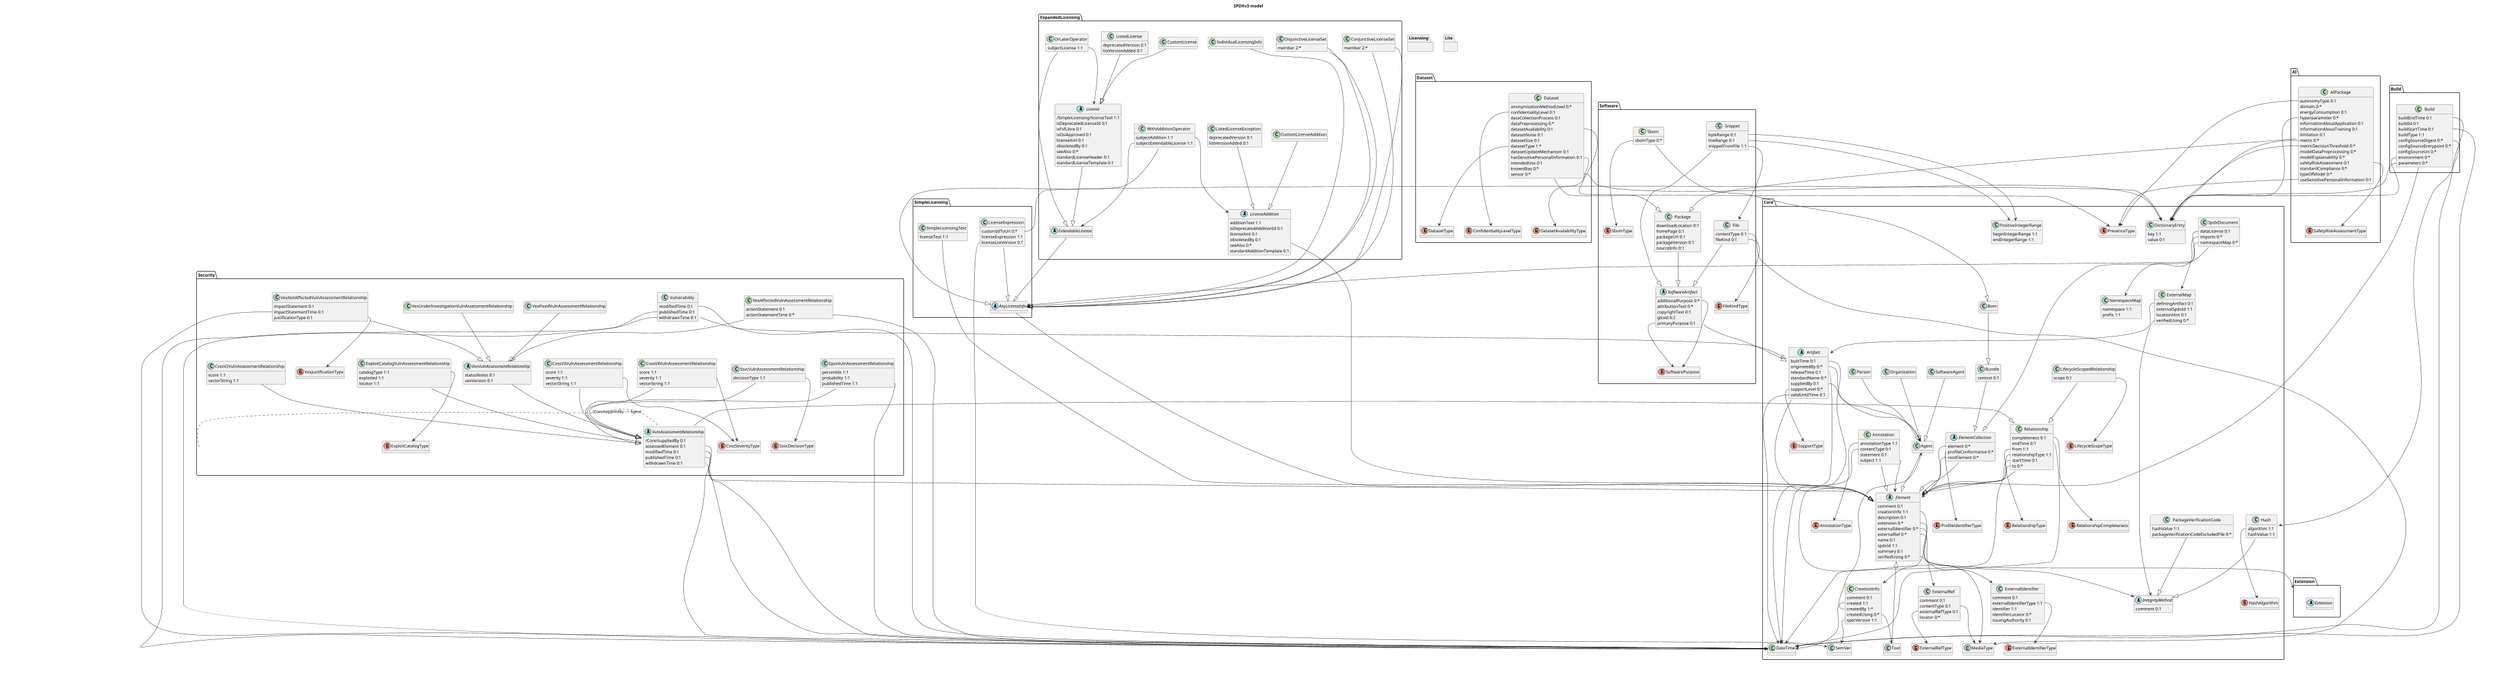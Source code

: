 
@startuml
'Automatically generated by spec-parser v2.0.0 on 2024-03-24T09:01:01.128805+00:00

title SPDXv3 model
scale 4000*4000
hide methods
skinparam packageStyle folder

package Dataset {
}
package Security {
}
package AI {
}
package SimpleLicensing {
}
package Licensing {
}
package Build {
}
package ExpandedLicensing {
}
package Software {
}
package Lite {
}
package Extension {
}
package Core {
}
class Dataset.Dataset {
	anonymizationMethodUsed 0:*
	confidentialityLevel 0:1
	dataCollectionProcess 0:1
	dataPreprocessing 0:*
	datasetAvailability 0:1
	datasetNoise 0:1
	datasetSize 0:1
	datasetType 1:*
	datasetUpdateMechanism 0:1
	hasSensitivePersonalInformation 0:1
	intendedUse 0:1
	knownBias 0:*
	sensor 0:*
}
class Security.VexAffectedVulnAssessmentRelationship {
	actionStatement 0:1
	actionStatementTime 0:*
}
class Security.CvssV4VulnAssessmentRelationship {
	score 1:1
	severity 1:1
	vectorString 1:1
}
class Security.Vulnerability {
	modifiedTime 0:1
	publishedTime 0:1
	withdrawnTime 0:1
}
class Security.VexFixedVulnAssessmentRelationship {
}
class Security.SsvcVulnAssessmentRelationship {
	decisionType 1:1
}
class Security.CvssV2VulnAssessmentRelationship {
	score 1:1
	vectorString 1:1
}
abstract Security.VexVulnAssessmentRelationship {
	statusNotes 0:1
	vexVersion 0:1
}
class Security.EpssVulnAssessmentRelationship {
	percentile 1:1
	probability 1:1
	publishedTime 1:1
}
class Security.CvssV3VulnAssessmentRelationship {
	score 1:1
	severity 1:1
	vectorString 1:1
}
class Security.VexUnderInvestigationVulnAssessmentRelationship {
}
abstract Security.VulnAssessmentRelationship {
	/Core/suppliedBy 0:1
	assessedElement 0:1
	modifiedTime 0:1
	publishedTime 0:1
	withdrawnTime 0:1
}
class Security.VexNotAffectedVulnAssessmentRelationship {
	impactStatement 0:1
	impactStatementTime 0:1
	justificationType 0:1
}
class Security.ExploitCatalogVulnAssessmentRelationship {
	catalogType 1:1
	exploited 1:1
	locator 1:1
}
class AI.AIPackage {
	autonomyType 0:1
	domain 0:*
	energyConsumption 0:1
	hyperparameter 0:*
	informationAboutApplication 0:1
	informationAboutTraining 0:1
	limitation 0:1
	metric 0:*
	metricDecisionThreshold 0:*
	modelDataPreprocessing 0:*
	modelExplainability 0:*
	safetyRiskAssessment 0:1
	standardCompliance 0:*
	typeOfModel 0:*
	useSensitivePersonalInformation 0:1
}
class SimpleLicensing.LicenseExpression {
	customIdToUri 0:*
	licenseExpression 1:1
	licenseListVersion 0:1
}
class SimpleLicensing.SimpleLicensingText {
	licenseText 1:1
}
abstract SimpleLicensing.AnyLicenseInfo {
}
class Build.Build {
	buildEndTime 0:1
	buildId 0:1
	buildStartTime 0:1
	buildType 1:1
	configSourceDigest 0:*
	configSourceEntrypoint 0:*
	configSourceUri 0:*
	environment 0:*
	parameters 0:*
}
abstract ExpandedLicensing.LicenseAddition {
	additionText 1:1
	isDeprecatedAdditionId 0:1
	licenseXml 0:1
	obsoletedBy 0:1
	seeAlso 0:*
	standardAdditionTemplate 0:1
}
abstract ExpandedLicensing.License {
	/SimpleLicensing/licenseText 1:1
	isDeprecatedLicenseId 0:1
	isFsfLibre 0:1
	isOsiApproved 0:1
	licenseXml 0:1
	obsoletedBy 0:1
	seeAlso 0:*
	standardLicenseHeader 0:1
	standardLicenseTemplate 0:1
}
class ExpandedLicensing.ListedLicenseException {
	deprecatedVersion 0:1
	listVersionAdded 0:1
}
class ExpandedLicensing.CustomLicenseAddition {
}
class ExpandedLicensing.IndividualLicensingInfo {
}
abstract ExpandedLicensing.ExtendableLicense {
}
class ExpandedLicensing.DisjunctiveLicenseSet {
	member 2:*
}
class ExpandedLicensing.OrLaterOperator {
	subjectLicense 1:1
}
class ExpandedLicensing.ConjunctiveLicenseSet {
	member 2:*
}
class ExpandedLicensing.ListedLicense {
	deprecatedVersion 0:1
	listVersionAdded 0:1
}
class ExpandedLicensing.WithAdditionOperator {
	subjectAddition 1:1
	subjectExtendableLicense 1:1
}
class ExpandedLicensing.CustomLicense {
}
class Software.Sbom {
	sbomType 0:*
}
class Software.Package {
	downloadLocation 0:1
	homePage 0:1
	packageUrl 0:1
	packageVersion 0:1
	sourceInfo 0:1
}
class Software.File {
	contentType 0:1
	fileKind 0:1
}
abstract Software.SoftwareArtifact {
	additionalPurpose 0:*
	attributionText 0:*
	copyrightText 0:1
	gitoid 0:2
	primaryPurpose 0:1
}
class Software.Snippet {
	byteRange 0:1
	lineRange 0:1
	snippetFromFile 1:1
}
abstract Extension.Extension {
}
class Core.Agent {
}
class Core.LifecycleScopedRelationship {
	scope 0:1
}
class Core.SpdxDocument {
	dataLicense 0:1
	imports 0:*
	namespaceMap 0:*
}
class Core.Tool {
}
class Core.Hash {
	algorithm 1:1
	hashValue 1:1
}
class Core.PositiveIntegerRange {
	beginIntegerRange 1:1
	endIntegerRange 1:1
}
class Core.Bundle {
	context 0:1
}
class Core.ExternalRef {
	comment 0:1
	contentType 0:1
	externalRefType 0:1
	locator 0:*
}
abstract Core.IntegrityMethod {
	comment 0:1
}
class Core.SoftwareAgent {
}
class Core.DictionaryEntry {
	key 1:1
	value 0:1
}
class Core.Relationship {
	completeness 0:1
	endTime 0:1
	from 1:1
	relationshipType 1:1
	startTime 0:1
	to 0:*
}
class Core.CreationInfo {
	comment 0:1
	created 1:1
	createdBy 1:*
	createdUsing 0:*
	specVersion 1:1
}
abstract Core.ElementCollection {
	element 0:*
	profileConformance 0:*
	rootElement 0:*
}
abstract Core.Artifact {
	builtTime 0:1
	originatedBy 0:*
	releaseTime 0:1
	standardName 0:*
	suppliedBy 0:1
	supportLevel 0:*
	validUntilTime 0:1
}
class Core.Organization {
}
class Core.PackageVerificationCode {
	hashValue 1:1
	packageVerificationCodeExcludedFile 0:*
}
class Core.ExternalIdentifier {
	comment 0:1
	externalIdentifierType 1:1
	identifier 1:1
	identifierLocator 0:*
	issuingAuthority 0:1
}
class Core.Annotation {
	annotationType 1:1
	contentType 0:1
	statement 0:1
	subject 1:1
}
abstract Core.Element {
	comment 0:1
	creationInfo 1:1
	description 0:1
	extension 0:*
	externalIdentifier 0:*
	externalRef 0:*
	name 0:1
	spdxId 1:1
	summary 0:1
	verifiedUsing 0:*
}
class Core.Person {
}
class Core.ExternalMap {
	definingArtifact 0:1
	externalSpdxId 1:1
	locationHint 0:1
	verifiedUsing 0:*
}
class Core.Bom {
}
class Core.NamespaceMap {
	namespace 1:1
	prefix 1:1
}
enum Dataset.DatasetType {
}
enum Dataset.DatasetAvailabilityType {
}
enum Dataset.ConfidentialityLevelType {
}
enum Security.VexJustificationType {
}
enum Security.SsvcDecisionType {
}
enum Security.ExploitCatalogType {
}
enum Security.CvssSeverityType {
}
enum AI.SafetyRiskAssessmentType {
}
enum Software.SoftwarePurpose {
}
enum Software.SbomType {
}
enum Software.FileKindType {
}
enum Core.RelationshipType {
}
enum Core.PresenceType {
}
enum Core.ExternalIdentifierType {
}
enum Core.ProfileIdentifierType {
}
enum Core.HashAlgorithm {
}
enum Core.AnnotationType {
}
enum Core.LifecycleScopeType {
}
enum Core.RelationshipCompleteness {
}
enum Core.SupportType {
}
enum Core.ExternalRefType {
}
class Core.MediaType {
}
class Core.SemVer {
}
class Core.DateTime {
}
Dataset.Dataset --|> Package
Security.VexAffectedVulnAssessmentRelationship --|> VexVulnAssessmentRelationship
Security.CvssV4VulnAssessmentRelationship --|> VulnAssessmentRelationship
Security.Vulnerability --|> Artifact
Security.VexFixedVulnAssessmentRelationship --|> VexVulnAssessmentRelationship
Security.SsvcVulnAssessmentRelationship --|> VulnAssessmentRelationship
Security.CvssV2VulnAssessmentRelationship --|> VulnAssessmentRelationship
Security.VexVulnAssessmentRelationship --|> VulnAssessmentRelationship
Security.EpssVulnAssessmentRelationship --|> VulnAssessmentRelationship
Security.CvssV3VulnAssessmentRelationship --|> VulnAssessmentRelationship
Security.VexUnderInvestigationVulnAssessmentRelationship --|> VexVulnAssessmentRelationship
Security.VulnAssessmentRelationship --|> Relationship
Security.VexNotAffectedVulnAssessmentRelationship --|> VexVulnAssessmentRelationship
Security.ExploitCatalogVulnAssessmentRelationship --|> VulnAssessmentRelationship
AI.AIPackage --|> Package
SimpleLicensing.LicenseExpression --|> AnyLicenseInfo
SimpleLicensing.SimpleLicensingText --|> Element
SimpleLicensing.AnyLicenseInfo --|> Element
Build.Build --|> Element
ExpandedLicensing.LicenseAddition --|> Element
ExpandedLicensing.License --|> ExtendableLicense
ExpandedLicensing.ListedLicenseException --|> LicenseAddition
ExpandedLicensing.CustomLicenseAddition --|> LicenseAddition
ExpandedLicensing.IndividualLicensingInfo --|> AnyLicenseInfo
ExpandedLicensing.ExtendableLicense --|> AnyLicenseInfo
ExpandedLicensing.DisjunctiveLicenseSet --|> AnyLicenseInfo
ExpandedLicensing.OrLaterOperator --|> ExtendableLicense
ExpandedLicensing.ConjunctiveLicenseSet --|> AnyLicenseInfo
ExpandedLicensing.ListedLicense --|> License
ExpandedLicensing.WithAdditionOperator --|> AnyLicenseInfo
ExpandedLicensing.CustomLicense --|> License
Software.Sbom --|> Bom
Software.Package --|> SoftwareArtifact
Software.File --|> SoftwareArtifact
Software.SoftwareArtifact --|> Artifact
Software.Snippet --|> SoftwareArtifact
Core.Agent --|> Element
Core.LifecycleScopedRelationship --|> Relationship
Core.SpdxDocument --|> ElementCollection
Core.Tool --|> Element
Core.Hash --|> IntegrityMethod
Core.Bundle --|> ElementCollection
Core.SoftwareAgent --|> Agent
Core.Relationship --|> Element
Core.ElementCollection --|> Element
Core.Artifact --|> Element
Core.Organization --|> Agent
Core.PackageVerificationCode --|> IntegrityMethod
Core.Annotation --|> Element
Core.Person --|> Agent
Core.Bom --|> Bundle
Dataset.Dataset::confidentialityLevel --> ConfidentialityLevelType
Dataset.Dataset::datasetAvailability --> DatasetAvailabilityType
Dataset.Dataset::datasetType --> DatasetType
Dataset.Dataset::hasSensitivePersonalInformation --> PresenceType
Dataset.Dataset::sensor --> DictionaryEntry
Security.VexAffectedVulnAssessmentRelationship::actionStatementTime --> DateTime
Security.CvssV4VulnAssessmentRelationship::severity --> CvssSeverityType
Security.Vulnerability::modifiedTime --> DateTime
Security.Vulnerability::publishedTime --> DateTime
Security.Vulnerability::withdrawnTime --> DateTime
Security.SsvcVulnAssessmentRelationship::decisionType --> SsvcDecisionType
Security.EpssVulnAssessmentRelationship::publishedTime --> DateTime
Security.CvssV3VulnAssessmentRelationship::severity --> CvssSeverityType
Security.VulnAssessmentRelationship::/Core/suppliedBy --> Agent
Security.VulnAssessmentRelationship::assessedElement --> Element
Security.VulnAssessmentRelationship::modifiedTime --> DateTime
Security.VulnAssessmentRelationship::publishedTime --> DateTime
Security.VulnAssessmentRelationship::withdrawnTime --> DateTime
Security.VexNotAffectedVulnAssessmentRelationship::impactStatementTime --> DateTime
Security.VexNotAffectedVulnAssessmentRelationship::justificationType --> VexJustificationType
Security.ExploitCatalogVulnAssessmentRelationship::catalogType --> ExploitCatalogType
AI.AIPackage::autonomyType --> PresenceType
AI.AIPackage::hyperparameter --> DictionaryEntry
AI.AIPackage::metric --> DictionaryEntry
AI.AIPackage::metricDecisionThreshold --> DictionaryEntry
AI.AIPackage::safetyRiskAssessment --> SafetyRiskAssessmentType
AI.AIPackage::useSensitivePersonalInformation --> PresenceType
SimpleLicensing.LicenseExpression::customIdToUri --> DictionaryEntry
SimpleLicensing.LicenseExpression::licenseListVersion --> SemVer
Build.Build::buildEndTime --> DateTime
Build.Build::buildStartTime --> DateTime
Build.Build::configSourceDigest --> Hash
Build.Build::environment --> DictionaryEntry
Build.Build::parameters --> DictionaryEntry
ExpandedLicensing.DisjunctiveLicenseSet::member --> AnyLicenseInfo
ExpandedLicensing.OrLaterOperator::subjectLicense --> License
ExpandedLicensing.ConjunctiveLicenseSet::member --> AnyLicenseInfo
ExpandedLicensing.WithAdditionOperator::subjectAddition --> LicenseAddition
ExpandedLicensing.WithAdditionOperator::subjectExtendableLicense --> ExtendableLicense
Software.Sbom::sbomType --> SbomType
Software.File::contentType --> MediaType
Software.File::fileKind --> FileKindType
Software.SoftwareArtifact::additionalPurpose --> SoftwarePurpose
Software.SoftwareArtifact::primaryPurpose --> SoftwarePurpose
Software.Snippet::byteRange --> PositiveIntegerRange
Software.Snippet::lineRange --> PositiveIntegerRange
Software.Snippet::snippetFromFile --> File
Core.LifecycleScopedRelationship::scope --> LifecycleScopeType
Core.SpdxDocument::dataLicense --> AnyLicenseInfo
Core.SpdxDocument::imports --> ExternalMap
Core.SpdxDocument::namespaceMap --> NamespaceMap
Core.Hash::algorithm --> HashAlgorithm
Core.ExternalRef::contentType --> MediaType
Core.ExternalRef::externalRefType --> ExternalRefType
Core.Relationship::completeness --> RelationshipCompleteness
Core.Relationship::endTime --> DateTime
Core.Relationship::from --> Element
Core.Relationship::relationshipType --> RelationshipType
Core.Relationship::startTime --> DateTime
Core.Relationship::to --> Element
Core.CreationInfo::created --> DateTime
Core.CreationInfo::createdBy --> Agent
Core.CreationInfo::createdUsing --> Tool
Core.CreationInfo::specVersion --> SemVer
Core.ElementCollection::element --> Element
Core.ElementCollection::profileConformance --> ProfileIdentifierType
Core.ElementCollection::rootElement --> Element
Core.Artifact::builtTime --> DateTime
Core.Artifact::originatedBy --> Agent
Core.Artifact::releaseTime --> DateTime
Core.Artifact::suppliedBy --> Agent
Core.Artifact::supportLevel --> SupportType
Core.Artifact::validUntilTime --> DateTime
Core.ExternalIdentifier::externalIdentifierType --> ExternalIdentifierType
Core.Annotation::annotationType --> AnnotationType
Core.Annotation::contentType --> MediaType
Core.Annotation::subject --> Element
Core.Element::creationInfo --> CreationInfo
Core.Element::extension --> Extension
Core.Element::externalIdentifier --> ExternalIdentifier
Core.Element::externalRef --> ExternalRef
Core.Element::verifiedUsing --> IntegrityMethod
Core.ExternalMap::definingArtifact --> Artifact
Core.ExternalMap::verifiedUsing --> IntegrityMethod

@enduml
